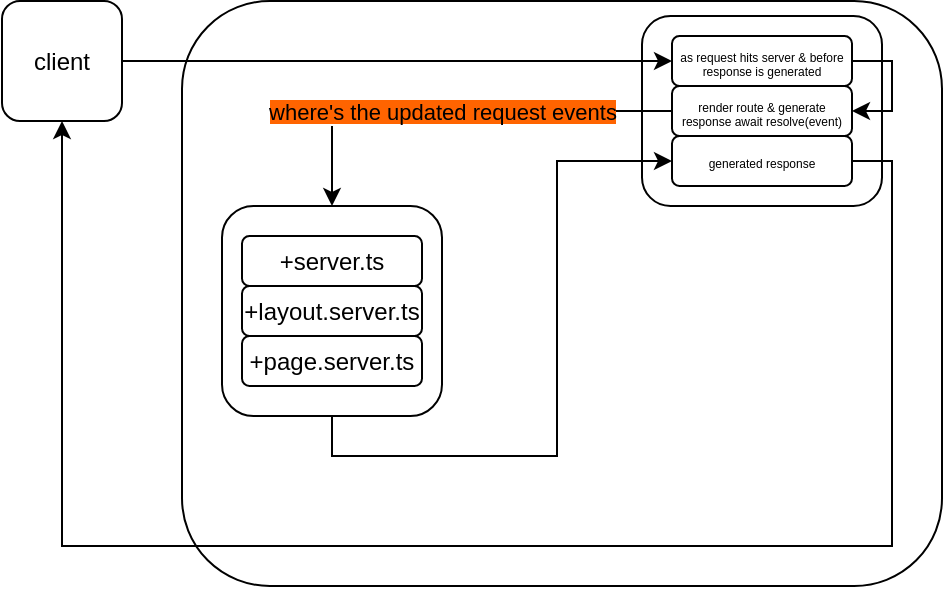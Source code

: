 <mxfile version="22.0.4" type="github">
  <diagram name="Page-1" id="GnxkV7bNmk6tipJM2uC0">
    <mxGraphModel dx="532" dy="515" grid="1" gridSize="10" guides="1" tooltips="1" connect="1" arrows="1" fold="1" page="1" pageScale="1" pageWidth="850" pageHeight="1100" math="0" shadow="0">
      <root>
        <mxCell id="0" />
        <mxCell id="1" parent="0" />
        <mxCell id="cJ8iGMwO-AmT_AEDeLSv-3" value="" style="rounded=1;whiteSpace=wrap;html=1;" vertex="1" parent="1">
          <mxGeometry x="190" y="107.5" width="380" height="292.5" as="geometry" />
        </mxCell>
        <mxCell id="cJ8iGMwO-AmT_AEDeLSv-5" value="" style="rounded=1;whiteSpace=wrap;html=1;" vertex="1" parent="1">
          <mxGeometry x="420" y="115" width="120" height="95" as="geometry" />
        </mxCell>
        <mxCell id="cJ8iGMwO-AmT_AEDeLSv-11" style="edgeStyle=orthogonalEdgeStyle;rounded=0;orthogonalLoop=1;jettySize=auto;html=1;exitX=1;exitY=0.5;exitDx=0;exitDy=0;" edge="1" parent="1" source="cJ8iGMwO-AmT_AEDeLSv-1" target="cJ8iGMwO-AmT_AEDeLSv-9">
          <mxGeometry relative="1" as="geometry">
            <Array as="points" />
          </mxGeometry>
        </mxCell>
        <mxCell id="cJ8iGMwO-AmT_AEDeLSv-1" value="client" style="rounded=1;whiteSpace=wrap;html=1;" vertex="1" parent="1">
          <mxGeometry x="100" y="107.5" width="60" height="60" as="geometry" />
        </mxCell>
        <mxCell id="cJ8iGMwO-AmT_AEDeLSv-16" style="edgeStyle=orthogonalEdgeStyle;rounded=0;orthogonalLoop=1;jettySize=auto;html=1;entryX=0;entryY=0.5;entryDx=0;entryDy=0;exitX=0.5;exitY=1;exitDx=0;exitDy=0;" edge="1" parent="1" source="cJ8iGMwO-AmT_AEDeLSv-4" target="cJ8iGMwO-AmT_AEDeLSv-17">
          <mxGeometry relative="1" as="geometry">
            <mxPoint x="265" y="443.636" as="targetPoint" />
          </mxGeometry>
        </mxCell>
        <mxCell id="cJ8iGMwO-AmT_AEDeLSv-4" value="" style="rounded=1;whiteSpace=wrap;html=1;" vertex="1" parent="1">
          <mxGeometry x="210" y="210" width="110" height="105" as="geometry" />
        </mxCell>
        <mxCell id="cJ8iGMwO-AmT_AEDeLSv-6" value="+server.ts" style="rounded=1;whiteSpace=wrap;html=1;" vertex="1" parent="1">
          <mxGeometry x="220" y="225" width="90" height="25" as="geometry" />
        </mxCell>
        <mxCell id="cJ8iGMwO-AmT_AEDeLSv-7" value="+layout.server.ts" style="rounded=1;whiteSpace=wrap;html=1;" vertex="1" parent="1">
          <mxGeometry x="220" y="250" width="90" height="25" as="geometry" />
        </mxCell>
        <mxCell id="cJ8iGMwO-AmT_AEDeLSv-8" value="+page.server.ts" style="rounded=1;whiteSpace=wrap;html=1;" vertex="1" parent="1">
          <mxGeometry x="220" y="275" width="90" height="25" as="geometry" />
        </mxCell>
        <mxCell id="cJ8iGMwO-AmT_AEDeLSv-12" style="edgeStyle=orthogonalEdgeStyle;rounded=0;orthogonalLoop=1;jettySize=auto;html=1;exitX=1;exitY=0.5;exitDx=0;exitDy=0;entryX=1;entryY=0.5;entryDx=0;entryDy=0;" edge="1" parent="1" source="cJ8iGMwO-AmT_AEDeLSv-9" target="cJ8iGMwO-AmT_AEDeLSv-10">
          <mxGeometry relative="1" as="geometry">
            <mxPoint x="545" y="100" as="targetPoint" />
            <Array as="points">
              <mxPoint x="545" y="137" />
              <mxPoint x="545" y="163" />
            </Array>
          </mxGeometry>
        </mxCell>
        <mxCell id="cJ8iGMwO-AmT_AEDeLSv-9" value="&lt;p style=&quot;line-height: 40%;&quot;&gt;&lt;font style=&quot;font-size: 6px;&quot;&gt;as request hits server &amp;amp; before response is generated&lt;/font&gt;&lt;/p&gt;" style="rounded=1;whiteSpace=wrap;html=1;" vertex="1" parent="1">
          <mxGeometry x="435" y="125" width="90" height="25" as="geometry" />
        </mxCell>
        <mxCell id="cJ8iGMwO-AmT_AEDeLSv-15" style="edgeStyle=orthogonalEdgeStyle;rounded=0;orthogonalLoop=1;jettySize=auto;html=1;exitX=0;exitY=0.5;exitDx=0;exitDy=0;entryX=0.5;entryY=0;entryDx=0;entryDy=0;" edge="1" parent="1" source="cJ8iGMwO-AmT_AEDeLSv-10" target="cJ8iGMwO-AmT_AEDeLSv-4">
          <mxGeometry relative="1" as="geometry" />
        </mxCell>
        <mxCell id="cJ8iGMwO-AmT_AEDeLSv-18" value="&lt;span style=&quot;background-color: rgb(255, 100, 0);&quot;&gt;where&#39;s the updated request events&lt;/span&gt;" style="edgeLabel;html=1;align=center;verticalAlign=middle;resizable=0;points=[];fillColor=#FF8000;strokeColor=#FF8000;" vertex="1" connectable="0" parent="cJ8iGMwO-AmT_AEDeLSv-15">
          <mxGeometry x="0.113" y="1" relative="1" as="geometry">
            <mxPoint x="6" y="-1" as="offset" />
          </mxGeometry>
        </mxCell>
        <mxCell id="cJ8iGMwO-AmT_AEDeLSv-10" value="&lt;p style=&quot;line-height: 40%;&quot;&gt;&lt;font style=&quot;font-size: 6px;&quot;&gt;render route &amp;amp; generate response await resolve(event)&lt;/font&gt;&lt;/p&gt;" style="rounded=1;whiteSpace=wrap;html=1;" vertex="1" parent="1">
          <mxGeometry x="435" y="150" width="90" height="25" as="geometry" />
        </mxCell>
        <mxCell id="cJ8iGMwO-AmT_AEDeLSv-19" style="edgeStyle=orthogonalEdgeStyle;rounded=0;orthogonalLoop=1;jettySize=auto;html=1;exitX=1;exitY=0.5;exitDx=0;exitDy=0;entryX=0.5;entryY=1;entryDx=0;entryDy=0;" edge="1" parent="1" source="cJ8iGMwO-AmT_AEDeLSv-17" target="cJ8iGMwO-AmT_AEDeLSv-1">
          <mxGeometry relative="1" as="geometry">
            <Array as="points">
              <mxPoint x="545" y="187" />
              <mxPoint x="545" y="380" />
              <mxPoint x="130" y="380" />
            </Array>
          </mxGeometry>
        </mxCell>
        <mxCell id="cJ8iGMwO-AmT_AEDeLSv-17" value="&lt;p style=&quot;line-height: 40%;&quot;&gt;&lt;font style=&quot;font-size: 6px;&quot;&gt;generated response&lt;/font&gt;&lt;/p&gt;" style="rounded=1;whiteSpace=wrap;html=1;" vertex="1" parent="1">
          <mxGeometry x="435" y="175" width="90" height="25" as="geometry" />
        </mxCell>
      </root>
    </mxGraphModel>
  </diagram>
</mxfile>
